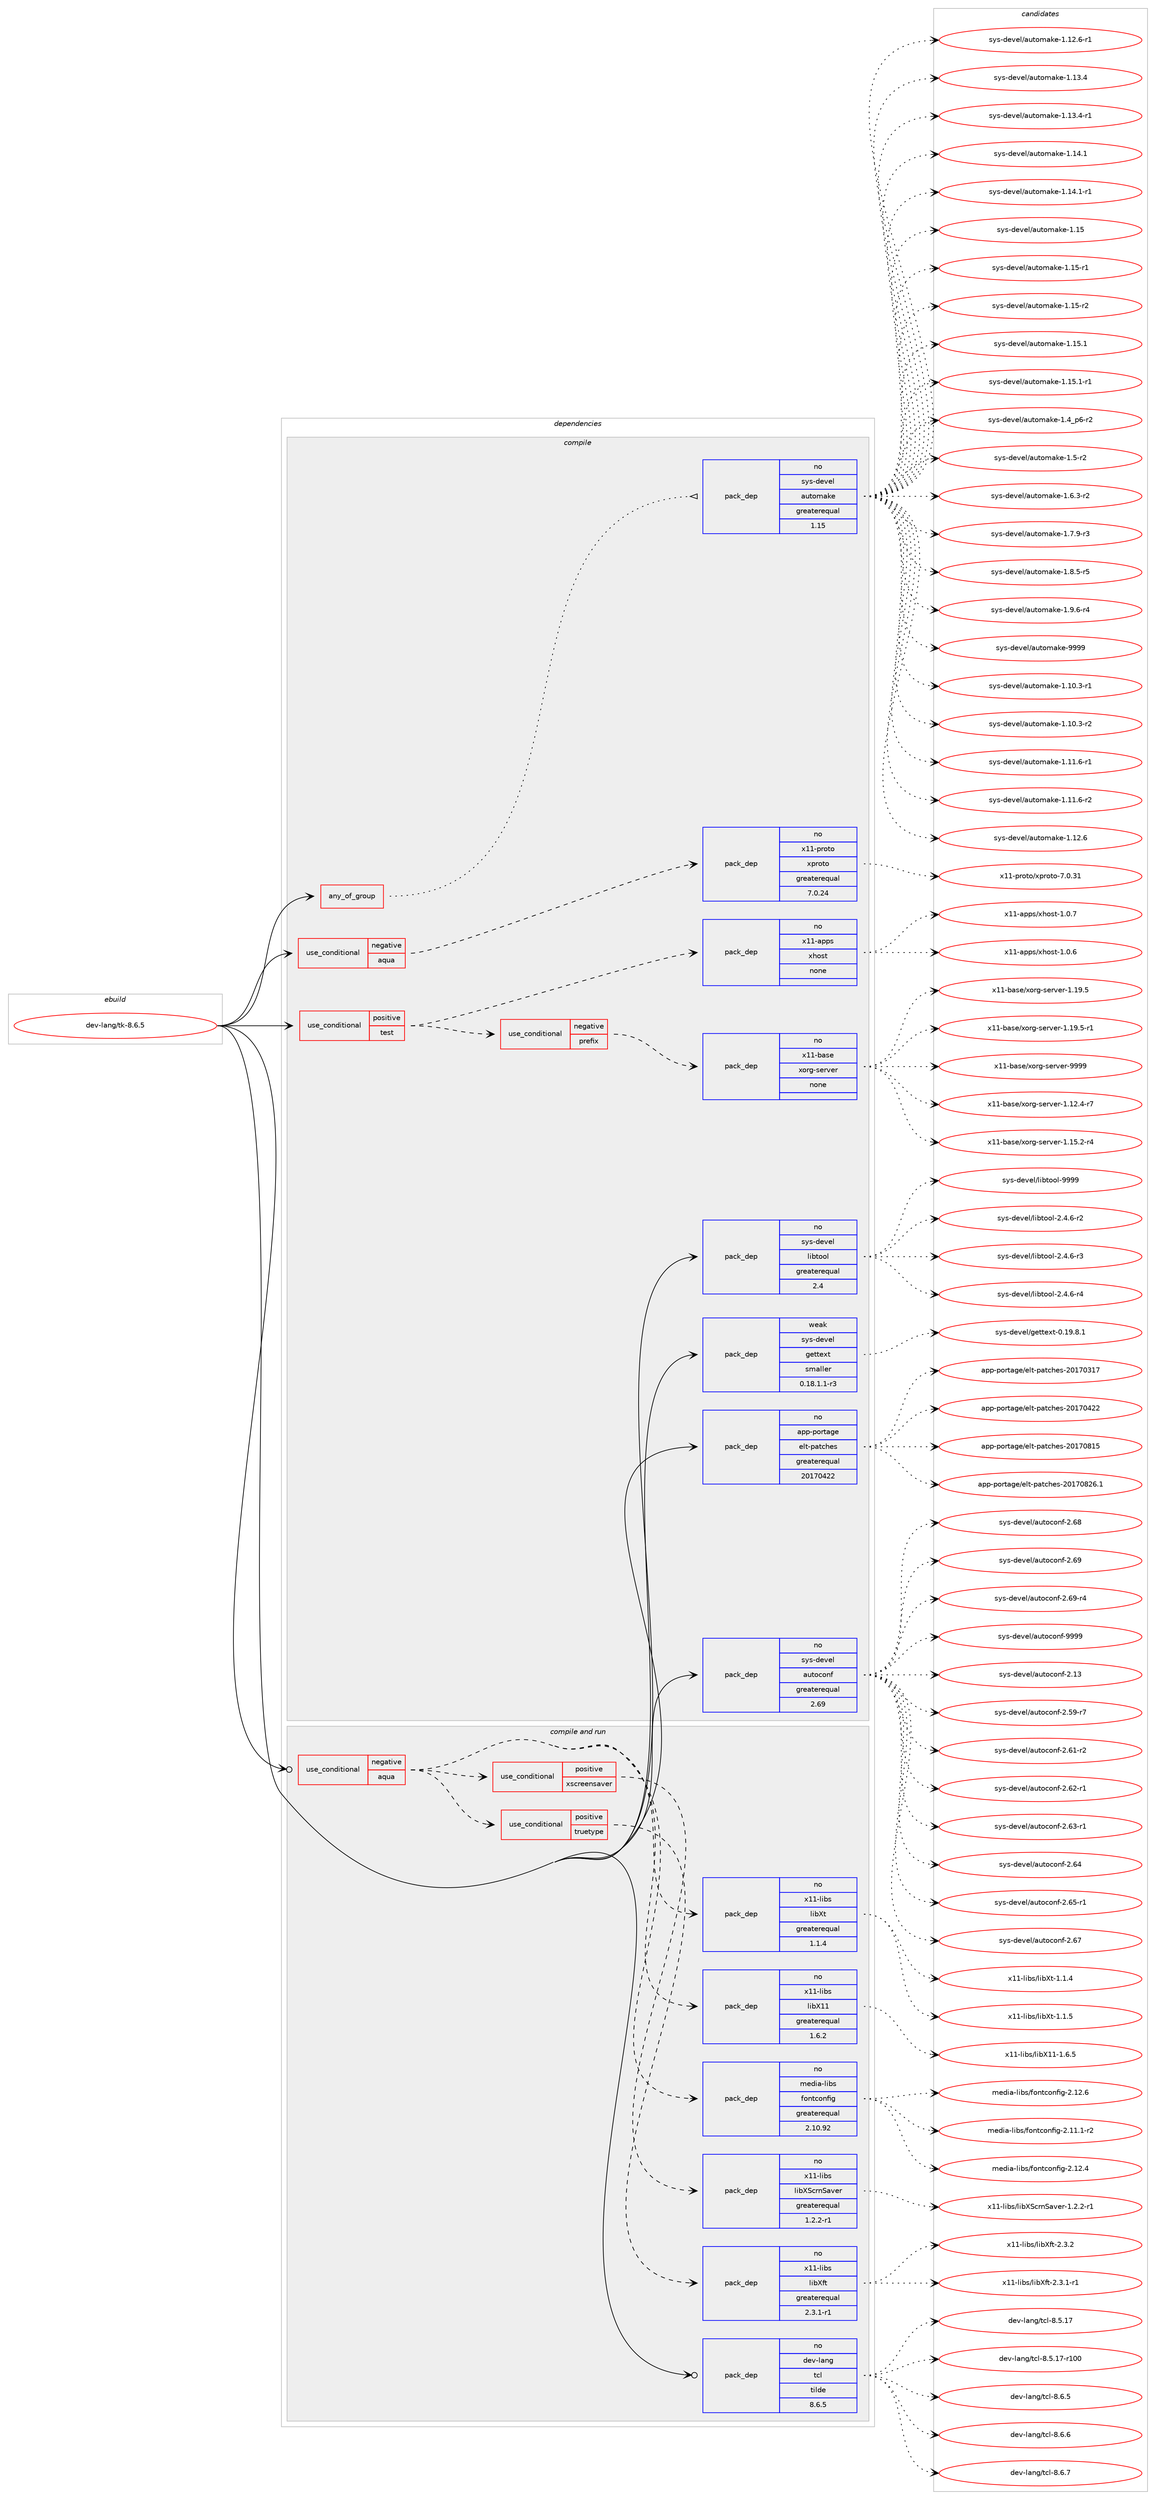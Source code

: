 digraph prolog {

# *************
# Graph options
# *************

newrank=true;
concentrate=true;
compound=true;
graph [rankdir=LR,fontname=Helvetica,fontsize=10,ranksep=1.5];#, ranksep=2.5, nodesep=0.2];
edge  [arrowhead=vee];
node  [fontname=Helvetica,fontsize=10];

# **********
# The ebuild
# **********

subgraph cluster_leftcol {
color=gray;
rank=same;
label=<<i>ebuild</i>>;
id [label="dev-lang/tk-8.6.5", color=red, width=4, href="../dev-lang/tk-8.6.5.svg"];
}

# ****************
# The dependencies
# ****************

subgraph cluster_midcol {
color=gray;
label=<<i>dependencies</i>>;
subgraph cluster_compile {
fillcolor="#eeeeee";
style=filled;
label=<<i>compile</i>>;
subgraph any3161 {
dependency110370 [label=<<TABLE BORDER="0" CELLBORDER="1" CELLSPACING="0" CELLPADDING="4"><TR><TD CELLPADDING="10">any_of_group</TD></TR></TABLE>>, shape=none, color=red];subgraph pack83232 {
dependency110371 [label=<<TABLE BORDER="0" CELLBORDER="1" CELLSPACING="0" CELLPADDING="4" WIDTH="220"><TR><TD ROWSPAN="6" CELLPADDING="30">pack_dep</TD></TR><TR><TD WIDTH="110">no</TD></TR><TR><TD>sys-devel</TD></TR><TR><TD>automake</TD></TR><TR><TD>greaterequal</TD></TR><TR><TD>1.15</TD></TR></TABLE>>, shape=none, color=blue];
}
dependency110370:e -> dependency110371:w [weight=20,style="dotted",arrowhead="oinv"];
}
id:e -> dependency110370:w [weight=20,style="solid",arrowhead="vee"];
subgraph cond23947 {
dependency110372 [label=<<TABLE BORDER="0" CELLBORDER="1" CELLSPACING="0" CELLPADDING="4"><TR><TD ROWSPAN="3" CELLPADDING="10">use_conditional</TD></TR><TR><TD>negative</TD></TR><TR><TD>aqua</TD></TR></TABLE>>, shape=none, color=red];
subgraph pack83233 {
dependency110373 [label=<<TABLE BORDER="0" CELLBORDER="1" CELLSPACING="0" CELLPADDING="4" WIDTH="220"><TR><TD ROWSPAN="6" CELLPADDING="30">pack_dep</TD></TR><TR><TD WIDTH="110">no</TD></TR><TR><TD>x11-proto</TD></TR><TR><TD>xproto</TD></TR><TR><TD>greaterequal</TD></TR><TR><TD>7.0.24</TD></TR></TABLE>>, shape=none, color=blue];
}
dependency110372:e -> dependency110373:w [weight=20,style="dashed",arrowhead="vee"];
}
id:e -> dependency110372:w [weight=20,style="solid",arrowhead="vee"];
subgraph cond23948 {
dependency110374 [label=<<TABLE BORDER="0" CELLBORDER="1" CELLSPACING="0" CELLPADDING="4"><TR><TD ROWSPAN="3" CELLPADDING="10">use_conditional</TD></TR><TR><TD>positive</TD></TR><TR><TD>test</TD></TR></TABLE>>, shape=none, color=red];
subgraph cond23949 {
dependency110375 [label=<<TABLE BORDER="0" CELLBORDER="1" CELLSPACING="0" CELLPADDING="4"><TR><TD ROWSPAN="3" CELLPADDING="10">use_conditional</TD></TR><TR><TD>negative</TD></TR><TR><TD>prefix</TD></TR></TABLE>>, shape=none, color=red];
subgraph pack83234 {
dependency110376 [label=<<TABLE BORDER="0" CELLBORDER="1" CELLSPACING="0" CELLPADDING="4" WIDTH="220"><TR><TD ROWSPAN="6" CELLPADDING="30">pack_dep</TD></TR><TR><TD WIDTH="110">no</TD></TR><TR><TD>x11-base</TD></TR><TR><TD>xorg-server</TD></TR><TR><TD>none</TD></TR><TR><TD></TD></TR></TABLE>>, shape=none, color=blue];
}
dependency110375:e -> dependency110376:w [weight=20,style="dashed",arrowhead="vee"];
}
dependency110374:e -> dependency110375:w [weight=20,style="dashed",arrowhead="vee"];
subgraph pack83235 {
dependency110377 [label=<<TABLE BORDER="0" CELLBORDER="1" CELLSPACING="0" CELLPADDING="4" WIDTH="220"><TR><TD ROWSPAN="6" CELLPADDING="30">pack_dep</TD></TR><TR><TD WIDTH="110">no</TD></TR><TR><TD>x11-apps</TD></TR><TR><TD>xhost</TD></TR><TR><TD>none</TD></TR><TR><TD></TD></TR></TABLE>>, shape=none, color=blue];
}
dependency110374:e -> dependency110377:w [weight=20,style="dashed",arrowhead="vee"];
}
id:e -> dependency110374:w [weight=20,style="solid",arrowhead="vee"];
subgraph pack83236 {
dependency110378 [label=<<TABLE BORDER="0" CELLBORDER="1" CELLSPACING="0" CELLPADDING="4" WIDTH="220"><TR><TD ROWSPAN="6" CELLPADDING="30">pack_dep</TD></TR><TR><TD WIDTH="110">no</TD></TR><TR><TD>app-portage</TD></TR><TR><TD>elt-patches</TD></TR><TR><TD>greaterequal</TD></TR><TR><TD>20170422</TD></TR></TABLE>>, shape=none, color=blue];
}
id:e -> dependency110378:w [weight=20,style="solid",arrowhead="vee"];
subgraph pack83237 {
dependency110379 [label=<<TABLE BORDER="0" CELLBORDER="1" CELLSPACING="0" CELLPADDING="4" WIDTH="220"><TR><TD ROWSPAN="6" CELLPADDING="30">pack_dep</TD></TR><TR><TD WIDTH="110">no</TD></TR><TR><TD>sys-devel</TD></TR><TR><TD>autoconf</TD></TR><TR><TD>greaterequal</TD></TR><TR><TD>2.69</TD></TR></TABLE>>, shape=none, color=blue];
}
id:e -> dependency110379:w [weight=20,style="solid",arrowhead="vee"];
subgraph pack83238 {
dependency110380 [label=<<TABLE BORDER="0" CELLBORDER="1" CELLSPACING="0" CELLPADDING="4" WIDTH="220"><TR><TD ROWSPAN="6" CELLPADDING="30">pack_dep</TD></TR><TR><TD WIDTH="110">no</TD></TR><TR><TD>sys-devel</TD></TR><TR><TD>libtool</TD></TR><TR><TD>greaterequal</TD></TR><TR><TD>2.4</TD></TR></TABLE>>, shape=none, color=blue];
}
id:e -> dependency110380:w [weight=20,style="solid",arrowhead="vee"];
subgraph pack83239 {
dependency110381 [label=<<TABLE BORDER="0" CELLBORDER="1" CELLSPACING="0" CELLPADDING="4" WIDTH="220"><TR><TD ROWSPAN="6" CELLPADDING="30">pack_dep</TD></TR><TR><TD WIDTH="110">weak</TD></TR><TR><TD>sys-devel</TD></TR><TR><TD>gettext</TD></TR><TR><TD>smaller</TD></TR><TR><TD>0.18.1.1-r3</TD></TR></TABLE>>, shape=none, color=blue];
}
id:e -> dependency110381:w [weight=20,style="solid",arrowhead="vee"];
}
subgraph cluster_compileandrun {
fillcolor="#eeeeee";
style=filled;
label=<<i>compile and run</i>>;
subgraph cond23950 {
dependency110382 [label=<<TABLE BORDER="0" CELLBORDER="1" CELLSPACING="0" CELLPADDING="4"><TR><TD ROWSPAN="3" CELLPADDING="10">use_conditional</TD></TR><TR><TD>negative</TD></TR><TR><TD>aqua</TD></TR></TABLE>>, shape=none, color=red];
subgraph pack83240 {
dependency110383 [label=<<TABLE BORDER="0" CELLBORDER="1" CELLSPACING="0" CELLPADDING="4" WIDTH="220"><TR><TD ROWSPAN="6" CELLPADDING="30">pack_dep</TD></TR><TR><TD WIDTH="110">no</TD></TR><TR><TD>media-libs</TD></TR><TR><TD>fontconfig</TD></TR><TR><TD>greaterequal</TD></TR><TR><TD>2.10.92</TD></TR></TABLE>>, shape=none, color=blue];
}
dependency110382:e -> dependency110383:w [weight=20,style="dashed",arrowhead="vee"];
subgraph pack83241 {
dependency110384 [label=<<TABLE BORDER="0" CELLBORDER="1" CELLSPACING="0" CELLPADDING="4" WIDTH="220"><TR><TD ROWSPAN="6" CELLPADDING="30">pack_dep</TD></TR><TR><TD WIDTH="110">no</TD></TR><TR><TD>x11-libs</TD></TR><TR><TD>libX11</TD></TR><TR><TD>greaterequal</TD></TR><TR><TD>1.6.2</TD></TR></TABLE>>, shape=none, color=blue];
}
dependency110382:e -> dependency110384:w [weight=20,style="dashed",arrowhead="vee"];
subgraph pack83242 {
dependency110385 [label=<<TABLE BORDER="0" CELLBORDER="1" CELLSPACING="0" CELLPADDING="4" WIDTH="220"><TR><TD ROWSPAN="6" CELLPADDING="30">pack_dep</TD></TR><TR><TD WIDTH="110">no</TD></TR><TR><TD>x11-libs</TD></TR><TR><TD>libXt</TD></TR><TR><TD>greaterequal</TD></TR><TR><TD>1.1.4</TD></TR></TABLE>>, shape=none, color=blue];
}
dependency110382:e -> dependency110385:w [weight=20,style="dashed",arrowhead="vee"];
subgraph cond23951 {
dependency110386 [label=<<TABLE BORDER="0" CELLBORDER="1" CELLSPACING="0" CELLPADDING="4"><TR><TD ROWSPAN="3" CELLPADDING="10">use_conditional</TD></TR><TR><TD>positive</TD></TR><TR><TD>truetype</TD></TR></TABLE>>, shape=none, color=red];
subgraph pack83243 {
dependency110387 [label=<<TABLE BORDER="0" CELLBORDER="1" CELLSPACING="0" CELLPADDING="4" WIDTH="220"><TR><TD ROWSPAN="6" CELLPADDING="30">pack_dep</TD></TR><TR><TD WIDTH="110">no</TD></TR><TR><TD>x11-libs</TD></TR><TR><TD>libXft</TD></TR><TR><TD>greaterequal</TD></TR><TR><TD>2.3.1-r1</TD></TR></TABLE>>, shape=none, color=blue];
}
dependency110386:e -> dependency110387:w [weight=20,style="dashed",arrowhead="vee"];
}
dependency110382:e -> dependency110386:w [weight=20,style="dashed",arrowhead="vee"];
subgraph cond23952 {
dependency110388 [label=<<TABLE BORDER="0" CELLBORDER="1" CELLSPACING="0" CELLPADDING="4"><TR><TD ROWSPAN="3" CELLPADDING="10">use_conditional</TD></TR><TR><TD>positive</TD></TR><TR><TD>xscreensaver</TD></TR></TABLE>>, shape=none, color=red];
subgraph pack83244 {
dependency110389 [label=<<TABLE BORDER="0" CELLBORDER="1" CELLSPACING="0" CELLPADDING="4" WIDTH="220"><TR><TD ROWSPAN="6" CELLPADDING="30">pack_dep</TD></TR><TR><TD WIDTH="110">no</TD></TR><TR><TD>x11-libs</TD></TR><TR><TD>libXScrnSaver</TD></TR><TR><TD>greaterequal</TD></TR><TR><TD>1.2.2-r1</TD></TR></TABLE>>, shape=none, color=blue];
}
dependency110388:e -> dependency110389:w [weight=20,style="dashed",arrowhead="vee"];
}
dependency110382:e -> dependency110388:w [weight=20,style="dashed",arrowhead="vee"];
}
id:e -> dependency110382:w [weight=20,style="solid",arrowhead="odotvee"];
subgraph pack83245 {
dependency110390 [label=<<TABLE BORDER="0" CELLBORDER="1" CELLSPACING="0" CELLPADDING="4" WIDTH="220"><TR><TD ROWSPAN="6" CELLPADDING="30">pack_dep</TD></TR><TR><TD WIDTH="110">no</TD></TR><TR><TD>dev-lang</TD></TR><TR><TD>tcl</TD></TR><TR><TD>tilde</TD></TR><TR><TD>8.6.5</TD></TR></TABLE>>, shape=none, color=blue];
}
id:e -> dependency110390:w [weight=20,style="solid",arrowhead="odotvee"];
}
subgraph cluster_run {
fillcolor="#eeeeee";
style=filled;
label=<<i>run</i>>;
}
}

# **************
# The candidates
# **************

subgraph cluster_choices {
rank=same;
color=gray;
label=<<i>candidates</i>>;

subgraph choice83232 {
color=black;
nodesep=1;
choice11512111545100101118101108479711711611110997107101454946494846514511449 [label="sys-devel/automake-1.10.3-r1", color=red, width=4,href="../sys-devel/automake-1.10.3-r1.svg"];
choice11512111545100101118101108479711711611110997107101454946494846514511450 [label="sys-devel/automake-1.10.3-r2", color=red, width=4,href="../sys-devel/automake-1.10.3-r2.svg"];
choice11512111545100101118101108479711711611110997107101454946494946544511449 [label="sys-devel/automake-1.11.6-r1", color=red, width=4,href="../sys-devel/automake-1.11.6-r1.svg"];
choice11512111545100101118101108479711711611110997107101454946494946544511450 [label="sys-devel/automake-1.11.6-r2", color=red, width=4,href="../sys-devel/automake-1.11.6-r2.svg"];
choice1151211154510010111810110847971171161111099710710145494649504654 [label="sys-devel/automake-1.12.6", color=red, width=4,href="../sys-devel/automake-1.12.6.svg"];
choice11512111545100101118101108479711711611110997107101454946495046544511449 [label="sys-devel/automake-1.12.6-r1", color=red, width=4,href="../sys-devel/automake-1.12.6-r1.svg"];
choice1151211154510010111810110847971171161111099710710145494649514652 [label="sys-devel/automake-1.13.4", color=red, width=4,href="../sys-devel/automake-1.13.4.svg"];
choice11512111545100101118101108479711711611110997107101454946495146524511449 [label="sys-devel/automake-1.13.4-r1", color=red, width=4,href="../sys-devel/automake-1.13.4-r1.svg"];
choice1151211154510010111810110847971171161111099710710145494649524649 [label="sys-devel/automake-1.14.1", color=red, width=4,href="../sys-devel/automake-1.14.1.svg"];
choice11512111545100101118101108479711711611110997107101454946495246494511449 [label="sys-devel/automake-1.14.1-r1", color=red, width=4,href="../sys-devel/automake-1.14.1-r1.svg"];
choice115121115451001011181011084797117116111109971071014549464953 [label="sys-devel/automake-1.15", color=red, width=4,href="../sys-devel/automake-1.15.svg"];
choice1151211154510010111810110847971171161111099710710145494649534511449 [label="sys-devel/automake-1.15-r1", color=red, width=4,href="../sys-devel/automake-1.15-r1.svg"];
choice1151211154510010111810110847971171161111099710710145494649534511450 [label="sys-devel/automake-1.15-r2", color=red, width=4,href="../sys-devel/automake-1.15-r2.svg"];
choice1151211154510010111810110847971171161111099710710145494649534649 [label="sys-devel/automake-1.15.1", color=red, width=4,href="../sys-devel/automake-1.15.1.svg"];
choice11512111545100101118101108479711711611110997107101454946495346494511449 [label="sys-devel/automake-1.15.1-r1", color=red, width=4,href="../sys-devel/automake-1.15.1-r1.svg"];
choice115121115451001011181011084797117116111109971071014549465295112544511450 [label="sys-devel/automake-1.4_p6-r2", color=red, width=4,href="../sys-devel/automake-1.4_p6-r2.svg"];
choice11512111545100101118101108479711711611110997107101454946534511450 [label="sys-devel/automake-1.5-r2", color=red, width=4,href="../sys-devel/automake-1.5-r2.svg"];
choice115121115451001011181011084797117116111109971071014549465446514511450 [label="sys-devel/automake-1.6.3-r2", color=red, width=4,href="../sys-devel/automake-1.6.3-r2.svg"];
choice115121115451001011181011084797117116111109971071014549465546574511451 [label="sys-devel/automake-1.7.9-r3", color=red, width=4,href="../sys-devel/automake-1.7.9-r3.svg"];
choice115121115451001011181011084797117116111109971071014549465646534511453 [label="sys-devel/automake-1.8.5-r5", color=red, width=4,href="../sys-devel/automake-1.8.5-r5.svg"];
choice115121115451001011181011084797117116111109971071014549465746544511452 [label="sys-devel/automake-1.9.6-r4", color=red, width=4,href="../sys-devel/automake-1.9.6-r4.svg"];
choice115121115451001011181011084797117116111109971071014557575757 [label="sys-devel/automake-9999", color=red, width=4,href="../sys-devel/automake-9999.svg"];
dependency110371:e -> choice11512111545100101118101108479711711611110997107101454946494846514511449:w [style=dotted,weight="100"];
dependency110371:e -> choice11512111545100101118101108479711711611110997107101454946494846514511450:w [style=dotted,weight="100"];
dependency110371:e -> choice11512111545100101118101108479711711611110997107101454946494946544511449:w [style=dotted,weight="100"];
dependency110371:e -> choice11512111545100101118101108479711711611110997107101454946494946544511450:w [style=dotted,weight="100"];
dependency110371:e -> choice1151211154510010111810110847971171161111099710710145494649504654:w [style=dotted,weight="100"];
dependency110371:e -> choice11512111545100101118101108479711711611110997107101454946495046544511449:w [style=dotted,weight="100"];
dependency110371:e -> choice1151211154510010111810110847971171161111099710710145494649514652:w [style=dotted,weight="100"];
dependency110371:e -> choice11512111545100101118101108479711711611110997107101454946495146524511449:w [style=dotted,weight="100"];
dependency110371:e -> choice1151211154510010111810110847971171161111099710710145494649524649:w [style=dotted,weight="100"];
dependency110371:e -> choice11512111545100101118101108479711711611110997107101454946495246494511449:w [style=dotted,weight="100"];
dependency110371:e -> choice115121115451001011181011084797117116111109971071014549464953:w [style=dotted,weight="100"];
dependency110371:e -> choice1151211154510010111810110847971171161111099710710145494649534511449:w [style=dotted,weight="100"];
dependency110371:e -> choice1151211154510010111810110847971171161111099710710145494649534511450:w [style=dotted,weight="100"];
dependency110371:e -> choice1151211154510010111810110847971171161111099710710145494649534649:w [style=dotted,weight="100"];
dependency110371:e -> choice11512111545100101118101108479711711611110997107101454946495346494511449:w [style=dotted,weight="100"];
dependency110371:e -> choice115121115451001011181011084797117116111109971071014549465295112544511450:w [style=dotted,weight="100"];
dependency110371:e -> choice11512111545100101118101108479711711611110997107101454946534511450:w [style=dotted,weight="100"];
dependency110371:e -> choice115121115451001011181011084797117116111109971071014549465446514511450:w [style=dotted,weight="100"];
dependency110371:e -> choice115121115451001011181011084797117116111109971071014549465546574511451:w [style=dotted,weight="100"];
dependency110371:e -> choice115121115451001011181011084797117116111109971071014549465646534511453:w [style=dotted,weight="100"];
dependency110371:e -> choice115121115451001011181011084797117116111109971071014549465746544511452:w [style=dotted,weight="100"];
dependency110371:e -> choice115121115451001011181011084797117116111109971071014557575757:w [style=dotted,weight="100"];
}
subgraph choice83233 {
color=black;
nodesep=1;
choice1204949451121141111161114712011211411111611145554648465149 [label="x11-proto/xproto-7.0.31", color=red, width=4,href="../x11-proto/xproto-7.0.31.svg"];
dependency110373:e -> choice1204949451121141111161114712011211411111611145554648465149:w [style=dotted,weight="100"];
}
subgraph choice83234 {
color=black;
nodesep=1;
choice12049494598971151014712011111410345115101114118101114454946495046524511455 [label="x11-base/xorg-server-1.12.4-r7", color=red, width=4,href="../x11-base/xorg-server-1.12.4-r7.svg"];
choice12049494598971151014712011111410345115101114118101114454946495346504511452 [label="x11-base/xorg-server-1.15.2-r4", color=red, width=4,href="../x11-base/xorg-server-1.15.2-r4.svg"];
choice1204949459897115101471201111141034511510111411810111445494649574653 [label="x11-base/xorg-server-1.19.5", color=red, width=4,href="../x11-base/xorg-server-1.19.5.svg"];
choice12049494598971151014712011111410345115101114118101114454946495746534511449 [label="x11-base/xorg-server-1.19.5-r1", color=red, width=4,href="../x11-base/xorg-server-1.19.5-r1.svg"];
choice120494945989711510147120111114103451151011141181011144557575757 [label="x11-base/xorg-server-9999", color=red, width=4,href="../x11-base/xorg-server-9999.svg"];
dependency110376:e -> choice12049494598971151014712011111410345115101114118101114454946495046524511455:w [style=dotted,weight="100"];
dependency110376:e -> choice12049494598971151014712011111410345115101114118101114454946495346504511452:w [style=dotted,weight="100"];
dependency110376:e -> choice1204949459897115101471201111141034511510111411810111445494649574653:w [style=dotted,weight="100"];
dependency110376:e -> choice12049494598971151014712011111410345115101114118101114454946495746534511449:w [style=dotted,weight="100"];
dependency110376:e -> choice120494945989711510147120111114103451151011141181011144557575757:w [style=dotted,weight="100"];
}
subgraph choice83235 {
color=black;
nodesep=1;
choice1204949459711211211547120104111115116454946484654 [label="x11-apps/xhost-1.0.6", color=red, width=4,href="../x11-apps/xhost-1.0.6.svg"];
choice1204949459711211211547120104111115116454946484655 [label="x11-apps/xhost-1.0.7", color=red, width=4,href="../x11-apps/xhost-1.0.7.svg"];
dependency110377:e -> choice1204949459711211211547120104111115116454946484654:w [style=dotted,weight="100"];
dependency110377:e -> choice1204949459711211211547120104111115116454946484655:w [style=dotted,weight="100"];
}
subgraph choice83236 {
color=black;
nodesep=1;
choice97112112451121111141169710310147101108116451129711699104101115455048495548514955 [label="app-portage/elt-patches-20170317", color=red, width=4,href="../app-portage/elt-patches-20170317.svg"];
choice97112112451121111141169710310147101108116451129711699104101115455048495548525050 [label="app-portage/elt-patches-20170422", color=red, width=4,href="../app-portage/elt-patches-20170422.svg"];
choice97112112451121111141169710310147101108116451129711699104101115455048495548564953 [label="app-portage/elt-patches-20170815", color=red, width=4,href="../app-portage/elt-patches-20170815.svg"];
choice971121124511211111411697103101471011081164511297116991041011154550484955485650544649 [label="app-portage/elt-patches-20170826.1", color=red, width=4,href="../app-portage/elt-patches-20170826.1.svg"];
dependency110378:e -> choice97112112451121111141169710310147101108116451129711699104101115455048495548514955:w [style=dotted,weight="100"];
dependency110378:e -> choice97112112451121111141169710310147101108116451129711699104101115455048495548525050:w [style=dotted,weight="100"];
dependency110378:e -> choice97112112451121111141169710310147101108116451129711699104101115455048495548564953:w [style=dotted,weight="100"];
dependency110378:e -> choice971121124511211111411697103101471011081164511297116991041011154550484955485650544649:w [style=dotted,weight="100"];
}
subgraph choice83237 {
color=black;
nodesep=1;
choice115121115451001011181011084797117116111991111101024550464951 [label="sys-devel/autoconf-2.13", color=red, width=4,href="../sys-devel/autoconf-2.13.svg"];
choice1151211154510010111810110847971171161119911111010245504653574511455 [label="sys-devel/autoconf-2.59-r7", color=red, width=4,href="../sys-devel/autoconf-2.59-r7.svg"];
choice1151211154510010111810110847971171161119911111010245504654494511450 [label="sys-devel/autoconf-2.61-r2", color=red, width=4,href="../sys-devel/autoconf-2.61-r2.svg"];
choice1151211154510010111810110847971171161119911111010245504654504511449 [label="sys-devel/autoconf-2.62-r1", color=red, width=4,href="../sys-devel/autoconf-2.62-r1.svg"];
choice1151211154510010111810110847971171161119911111010245504654514511449 [label="sys-devel/autoconf-2.63-r1", color=red, width=4,href="../sys-devel/autoconf-2.63-r1.svg"];
choice115121115451001011181011084797117116111991111101024550465452 [label="sys-devel/autoconf-2.64", color=red, width=4,href="../sys-devel/autoconf-2.64.svg"];
choice1151211154510010111810110847971171161119911111010245504654534511449 [label="sys-devel/autoconf-2.65-r1", color=red, width=4,href="../sys-devel/autoconf-2.65-r1.svg"];
choice115121115451001011181011084797117116111991111101024550465455 [label="sys-devel/autoconf-2.67", color=red, width=4,href="../sys-devel/autoconf-2.67.svg"];
choice115121115451001011181011084797117116111991111101024550465456 [label="sys-devel/autoconf-2.68", color=red, width=4,href="../sys-devel/autoconf-2.68.svg"];
choice115121115451001011181011084797117116111991111101024550465457 [label="sys-devel/autoconf-2.69", color=red, width=4,href="../sys-devel/autoconf-2.69.svg"];
choice1151211154510010111810110847971171161119911111010245504654574511452 [label="sys-devel/autoconf-2.69-r4", color=red, width=4,href="../sys-devel/autoconf-2.69-r4.svg"];
choice115121115451001011181011084797117116111991111101024557575757 [label="sys-devel/autoconf-9999", color=red, width=4,href="../sys-devel/autoconf-9999.svg"];
dependency110379:e -> choice115121115451001011181011084797117116111991111101024550464951:w [style=dotted,weight="100"];
dependency110379:e -> choice1151211154510010111810110847971171161119911111010245504653574511455:w [style=dotted,weight="100"];
dependency110379:e -> choice1151211154510010111810110847971171161119911111010245504654494511450:w [style=dotted,weight="100"];
dependency110379:e -> choice1151211154510010111810110847971171161119911111010245504654504511449:w [style=dotted,weight="100"];
dependency110379:e -> choice1151211154510010111810110847971171161119911111010245504654514511449:w [style=dotted,weight="100"];
dependency110379:e -> choice115121115451001011181011084797117116111991111101024550465452:w [style=dotted,weight="100"];
dependency110379:e -> choice1151211154510010111810110847971171161119911111010245504654534511449:w [style=dotted,weight="100"];
dependency110379:e -> choice115121115451001011181011084797117116111991111101024550465455:w [style=dotted,weight="100"];
dependency110379:e -> choice115121115451001011181011084797117116111991111101024550465456:w [style=dotted,weight="100"];
dependency110379:e -> choice115121115451001011181011084797117116111991111101024550465457:w [style=dotted,weight="100"];
dependency110379:e -> choice1151211154510010111810110847971171161119911111010245504654574511452:w [style=dotted,weight="100"];
dependency110379:e -> choice115121115451001011181011084797117116111991111101024557575757:w [style=dotted,weight="100"];
}
subgraph choice83238 {
color=black;
nodesep=1;
choice1151211154510010111810110847108105981161111111084550465246544511450 [label="sys-devel/libtool-2.4.6-r2", color=red, width=4,href="../sys-devel/libtool-2.4.6-r2.svg"];
choice1151211154510010111810110847108105981161111111084550465246544511451 [label="sys-devel/libtool-2.4.6-r3", color=red, width=4,href="../sys-devel/libtool-2.4.6-r3.svg"];
choice1151211154510010111810110847108105981161111111084550465246544511452 [label="sys-devel/libtool-2.4.6-r4", color=red, width=4,href="../sys-devel/libtool-2.4.6-r4.svg"];
choice1151211154510010111810110847108105981161111111084557575757 [label="sys-devel/libtool-9999", color=red, width=4,href="../sys-devel/libtool-9999.svg"];
dependency110380:e -> choice1151211154510010111810110847108105981161111111084550465246544511450:w [style=dotted,weight="100"];
dependency110380:e -> choice1151211154510010111810110847108105981161111111084550465246544511451:w [style=dotted,weight="100"];
dependency110380:e -> choice1151211154510010111810110847108105981161111111084550465246544511452:w [style=dotted,weight="100"];
dependency110380:e -> choice1151211154510010111810110847108105981161111111084557575757:w [style=dotted,weight="100"];
}
subgraph choice83239 {
color=black;
nodesep=1;
choice1151211154510010111810110847103101116116101120116454846495746564649 [label="sys-devel/gettext-0.19.8.1", color=red, width=4,href="../sys-devel/gettext-0.19.8.1.svg"];
dependency110381:e -> choice1151211154510010111810110847103101116116101120116454846495746564649:w [style=dotted,weight="100"];
}
subgraph choice83240 {
color=black;
nodesep=1;
choice1091011001059745108105981154710211111011699111110102105103455046494946494511450 [label="media-libs/fontconfig-2.11.1-r2", color=red, width=4,href="../media-libs/fontconfig-2.11.1-r2.svg"];
choice109101100105974510810598115471021111101169911111010210510345504649504652 [label="media-libs/fontconfig-2.12.4", color=red, width=4,href="../media-libs/fontconfig-2.12.4.svg"];
choice109101100105974510810598115471021111101169911111010210510345504649504654 [label="media-libs/fontconfig-2.12.6", color=red, width=4,href="../media-libs/fontconfig-2.12.6.svg"];
dependency110383:e -> choice1091011001059745108105981154710211111011699111110102105103455046494946494511450:w [style=dotted,weight="100"];
dependency110383:e -> choice109101100105974510810598115471021111101169911111010210510345504649504652:w [style=dotted,weight="100"];
dependency110383:e -> choice109101100105974510810598115471021111101169911111010210510345504649504654:w [style=dotted,weight="100"];
}
subgraph choice83241 {
color=black;
nodesep=1;
choice120494945108105981154710810598884949454946544653 [label="x11-libs/libX11-1.6.5", color=red, width=4,href="../x11-libs/libX11-1.6.5.svg"];
dependency110384:e -> choice120494945108105981154710810598884949454946544653:w [style=dotted,weight="100"];
}
subgraph choice83242 {
color=black;
nodesep=1;
choice12049494510810598115471081059888116454946494652 [label="x11-libs/libXt-1.1.4", color=red, width=4,href="../x11-libs/libXt-1.1.4.svg"];
choice12049494510810598115471081059888116454946494653 [label="x11-libs/libXt-1.1.5", color=red, width=4,href="../x11-libs/libXt-1.1.5.svg"];
dependency110385:e -> choice12049494510810598115471081059888116454946494652:w [style=dotted,weight="100"];
dependency110385:e -> choice12049494510810598115471081059888116454946494653:w [style=dotted,weight="100"];
}
subgraph choice83243 {
color=black;
nodesep=1;
choice120494945108105981154710810598881021164550465146494511449 [label="x11-libs/libXft-2.3.1-r1", color=red, width=4,href="../x11-libs/libXft-2.3.1-r1.svg"];
choice12049494510810598115471081059888102116455046514650 [label="x11-libs/libXft-2.3.2", color=red, width=4,href="../x11-libs/libXft-2.3.2.svg"];
dependency110387:e -> choice120494945108105981154710810598881021164550465146494511449:w [style=dotted,weight="100"];
dependency110387:e -> choice12049494510810598115471081059888102116455046514650:w [style=dotted,weight="100"];
}
subgraph choice83244 {
color=black;
nodesep=1;
choice12049494510810598115471081059888839911411083971181011144549465046504511449 [label="x11-libs/libXScrnSaver-1.2.2-r1", color=red, width=4,href="../x11-libs/libXScrnSaver-1.2.2-r1.svg"];
dependency110389:e -> choice12049494510810598115471081059888839911411083971181011144549465046504511449:w [style=dotted,weight="100"];
}
subgraph choice83245 {
color=black;
nodesep=1;
choice1001011184510897110103471169910845564653464955 [label="dev-lang/tcl-8.5.17", color=red, width=4,href="../dev-lang/tcl-8.5.17.svg"];
choice100101118451089711010347116991084556465346495545114494848 [label="dev-lang/tcl-8.5.17-r100", color=red, width=4,href="../dev-lang/tcl-8.5.17-r100.svg"];
choice10010111845108971101034711699108455646544653 [label="dev-lang/tcl-8.6.5", color=red, width=4,href="../dev-lang/tcl-8.6.5.svg"];
choice10010111845108971101034711699108455646544654 [label="dev-lang/tcl-8.6.6", color=red, width=4,href="../dev-lang/tcl-8.6.6.svg"];
choice10010111845108971101034711699108455646544655 [label="dev-lang/tcl-8.6.7", color=red, width=4,href="../dev-lang/tcl-8.6.7.svg"];
dependency110390:e -> choice1001011184510897110103471169910845564653464955:w [style=dotted,weight="100"];
dependency110390:e -> choice100101118451089711010347116991084556465346495545114494848:w [style=dotted,weight="100"];
dependency110390:e -> choice10010111845108971101034711699108455646544653:w [style=dotted,weight="100"];
dependency110390:e -> choice10010111845108971101034711699108455646544654:w [style=dotted,weight="100"];
dependency110390:e -> choice10010111845108971101034711699108455646544655:w [style=dotted,weight="100"];
}
}

}
